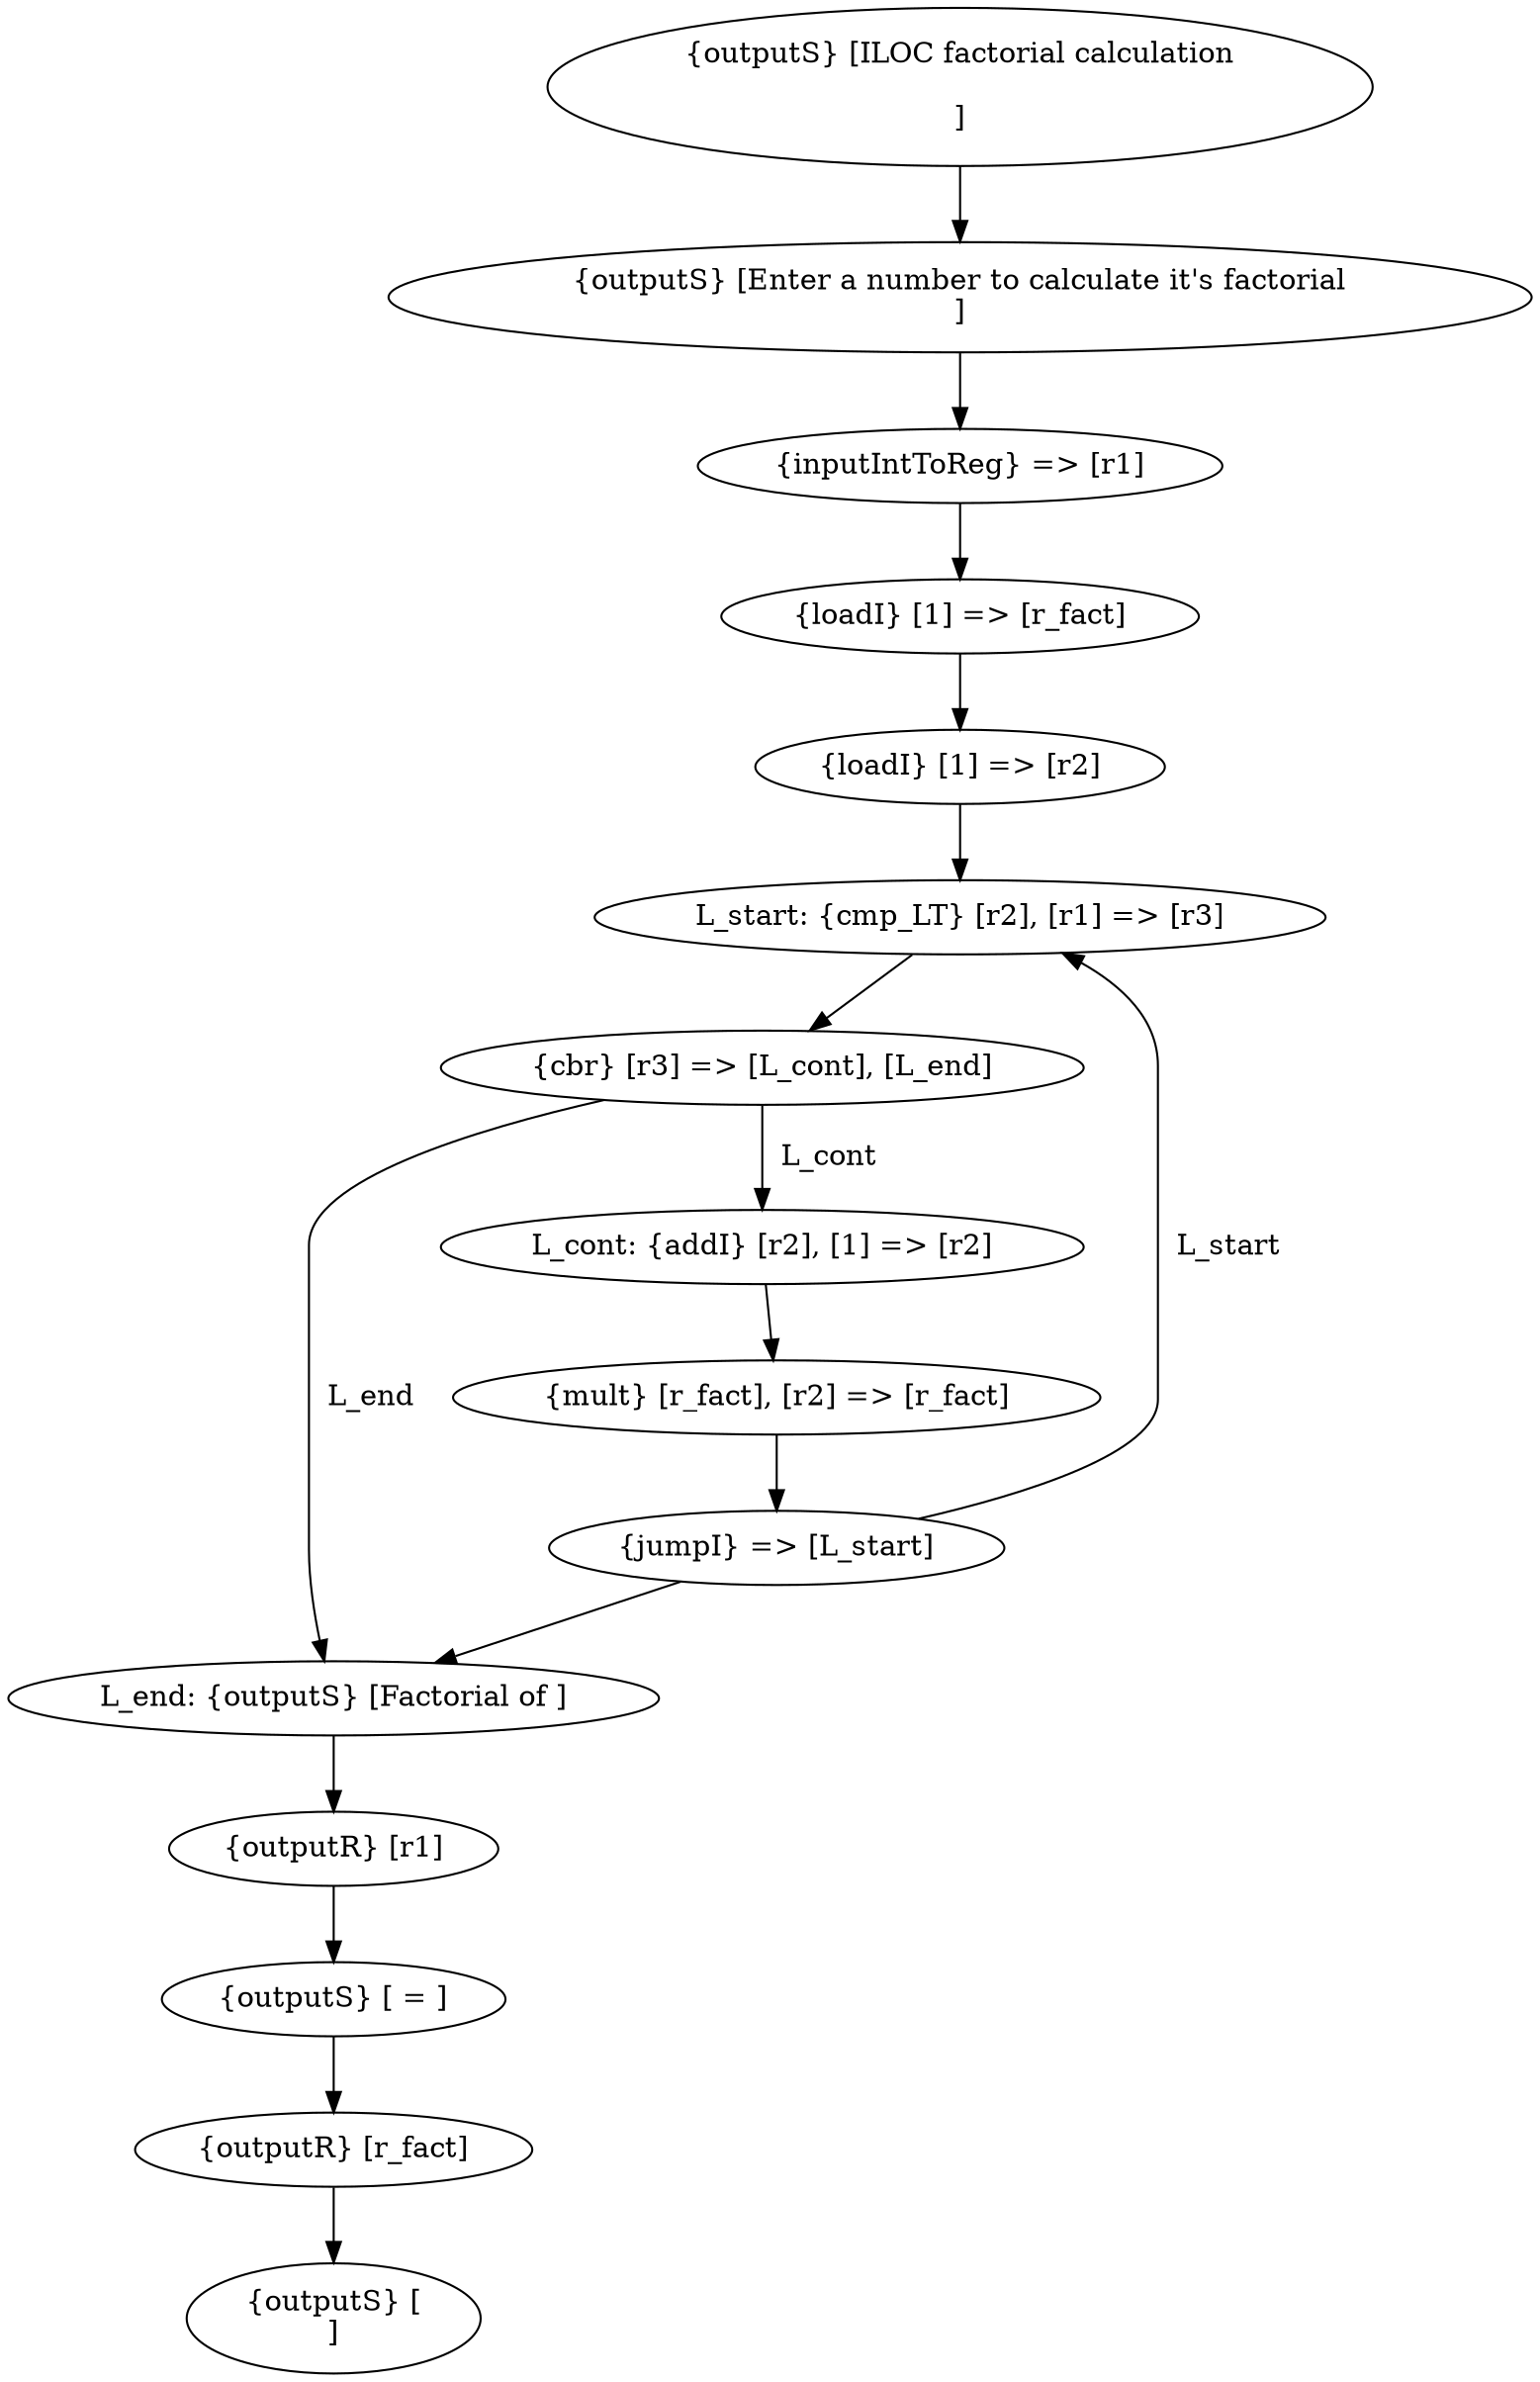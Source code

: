 digraph G {
  1 [ label="\{outputS\} \[ILOC factorial calculation\n\n\]" ];
  2 [ label="\{outputS\} \[Enter a number to calculate it's factorial\n\]" ];
  3 [ label="\{inputIntToReg\} =\> \[r1\]" ];
  4 [ label="\{loadI\} \[1\] =\> \[r_fact\]" ];
  5 [ label="\{loadI\} \[1\] =\> \[r2\]" ];
  6 [ label="L_start: \{cmp_LT\} \[r2\], \[r1\] =\> \[r3\]" ];
  7 [ label="\{cbr\} \[r3\] =\> \[L_cont\], \[L_end\]" ];
  8 [ label="L_cont: \{addI\} \[r2\], \[1\] =\> \[r2\]" ];
  9 [ label="\{mult\} \[r_fact\], \[r2\] =\> \[r_fact\]" ];
  10 [ label="\{jumpI\} =\> \[L_start\]" ];
  11 [ label="L_end: \{outputS\} \[Factorial of \]" ];
  12 [ label="\{outputR\} \[r1\]" ];
  13 [ label="\{outputS\} \[ = \]" ];
  14 [ label="\{outputR\} \[r_fact\]" ];
  15 [ label="\{outputS\} \[\n\]" ];
  1 -> 2 [ label="" ];
  2 -> 3 [ label="" ];
  3 -> 4 [ label="" ];
  4 -> 5 [ label="" ];
  5 -> 6 [ label="" ];
  6 -> 7 [ label="" ];
  7 -> 8 [ label="  L_cont" ];
  7 -> 11 [ label="  L_end" ];
  8 -> 9 [ label="" ];
  9 -> 10 [ label="" ];
  10 -> 6 [ label="  L_start" ];
  10 -> 11 [ label="" ];
  11 -> 12 [ label="" ];
  12 -> 13 [ label="" ];
  13 -> 14 [ label="" ];
  14 -> 15 [ label="" ];
}
